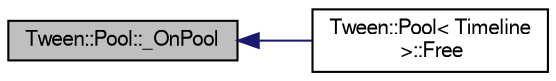 digraph "Tween::Pool::_OnPool"
{
  bgcolor="transparent";
  edge [fontname="FreeSans",fontsize="10",labelfontname="FreeSans",labelfontsize="10"];
  node [fontname="FreeSans",fontsize="10",shape=record];
  rankdir="LR";
  Node1 [label="Tween::Pool::_OnPool",height=0.2,width=0.4,color="black", fillcolor="grey75", style="filled" fontcolor="black"];
  Node1 -> Node2 [dir="back",color="midnightblue",fontsize="10",style="solid",fontname="FreeSans"];
  Node2 [label="Tween::Pool\< Timeline\l \>::Free",height=0.2,width=0.4,color="black",URL="$classTween_1_1Pool.html#aa8b0e22973394a41b23d3b7e0c7d8eb2"];
}

